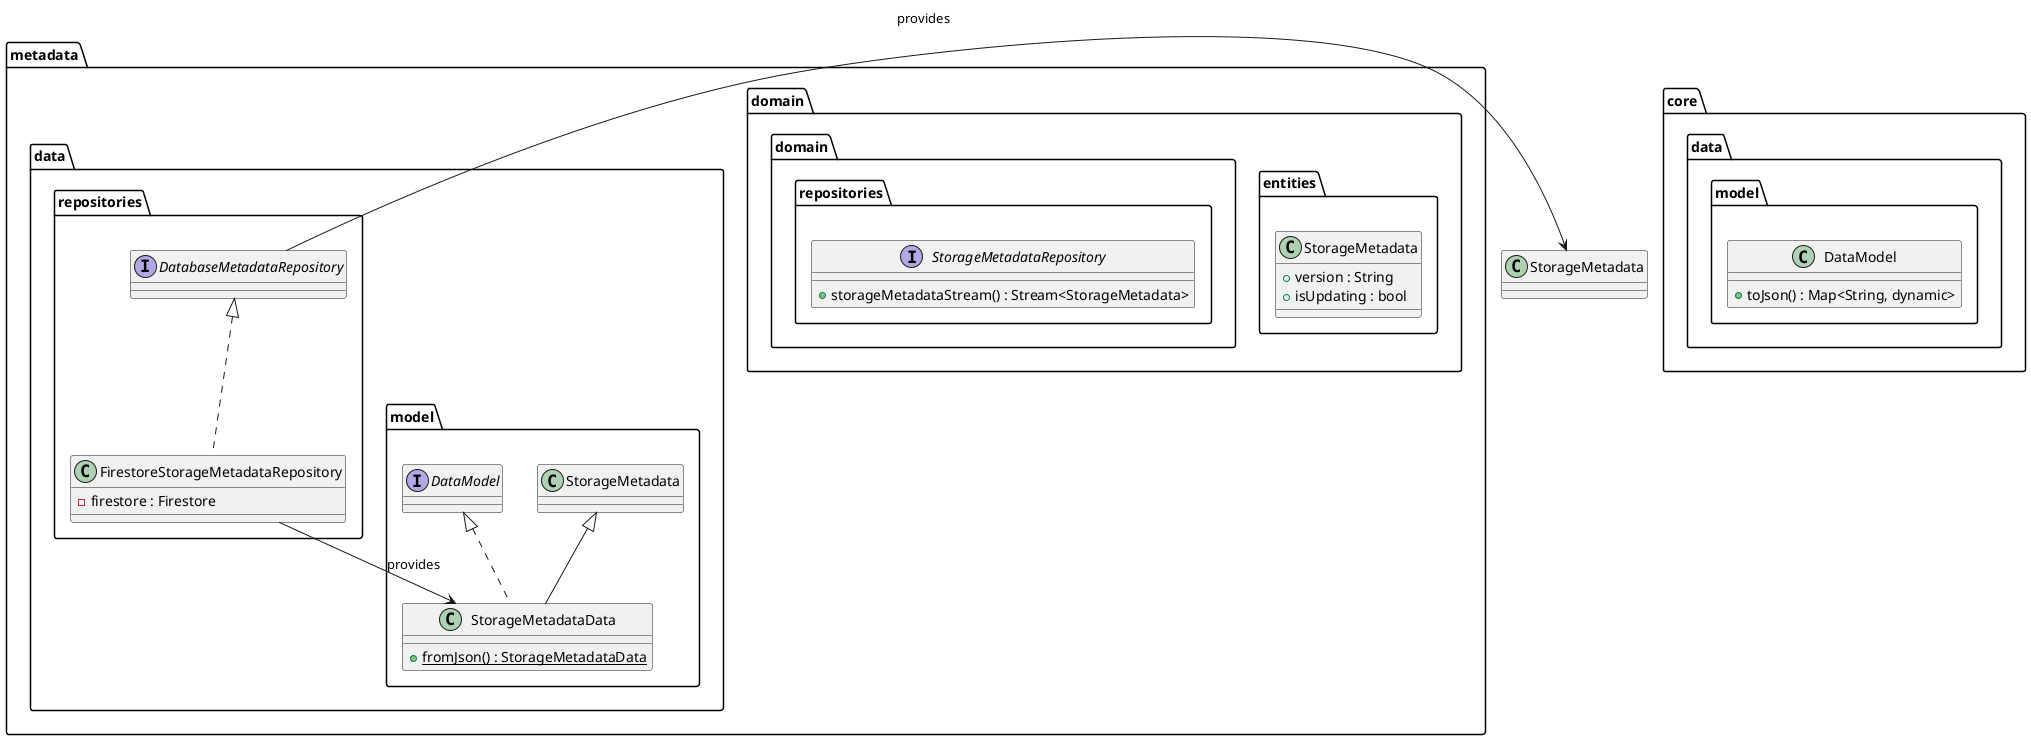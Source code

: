 @startuml metadata_data_class_diagram

package core.data.model {
    class DataModel {
        + toJson() : Map<String, dynamic>
    }
}

package metadata {

    package domain {
        package entities {
            class StorageMetadata {
                + version : String
                + isUpdating : bool
            }
        }

        package repositories as domain.repositories {
            interface StorageMetadataRepository {
                + storageMetadataStream() : Stream<StorageMetadata>
            }
        }

    }

    package data {
        package model {
            class StorageMetadataData extends StorageMetadata implements DataModel {
                + {static} fromJson() : StorageMetadataData
            }
        }


        package repositories {
            class FirestoreStorageMetadataRepository implements DatabaseMetadataRepository {
                - firestore : Firestore
            }
        }
    }
}

FirestoreStorageMetadataRepository --> StorageMetadataData : provides

DatabaseMetadataRepository -> StorageMetadata : provides


@enduml
